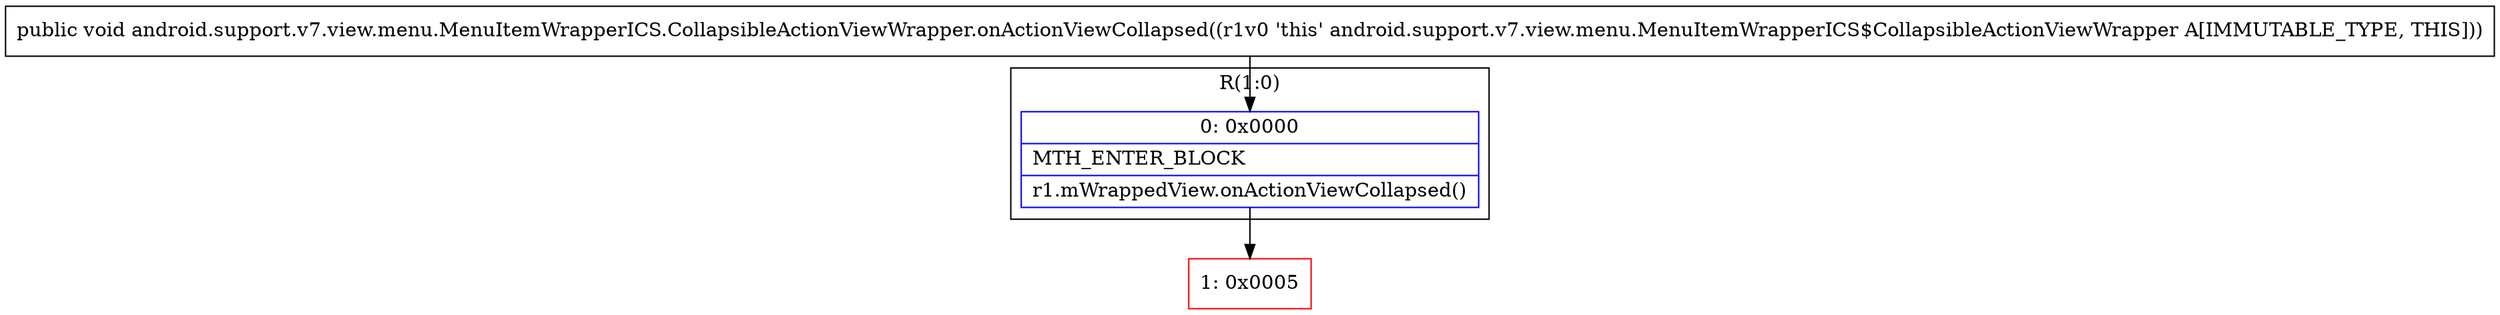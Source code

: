 digraph "CFG forandroid.support.v7.view.menu.MenuItemWrapperICS.CollapsibleActionViewWrapper.onActionViewCollapsed()V" {
subgraph cluster_Region_523344683 {
label = "R(1:0)";
node [shape=record,color=blue];
Node_0 [shape=record,label="{0\:\ 0x0000|MTH_ENTER_BLOCK\l|r1.mWrappedView.onActionViewCollapsed()\l}"];
}
Node_1 [shape=record,color=red,label="{1\:\ 0x0005}"];
MethodNode[shape=record,label="{public void android.support.v7.view.menu.MenuItemWrapperICS.CollapsibleActionViewWrapper.onActionViewCollapsed((r1v0 'this' android.support.v7.view.menu.MenuItemWrapperICS$CollapsibleActionViewWrapper A[IMMUTABLE_TYPE, THIS])) }"];
MethodNode -> Node_0;
Node_0 -> Node_1;
}

